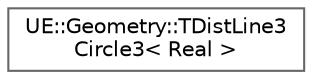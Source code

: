 digraph "Graphical Class Hierarchy"
{
 // INTERACTIVE_SVG=YES
 // LATEX_PDF_SIZE
  bgcolor="transparent";
  edge [fontname=Helvetica,fontsize=10,labelfontname=Helvetica,labelfontsize=10];
  node [fontname=Helvetica,fontsize=10,shape=box,height=0.2,width=0.4];
  rankdir="LR";
  Node0 [id="Node000000",label="UE::Geometry::TDistLine3\lCircle3\< Real \>",height=0.2,width=0.4,color="grey40", fillcolor="white", style="filled",URL="$d9/d5c/classUE_1_1Geometry_1_1TDistLine3Circle3.html",tooltip="Compute unsigned distance and closest-points between 3D line and 3D circle."];
}
